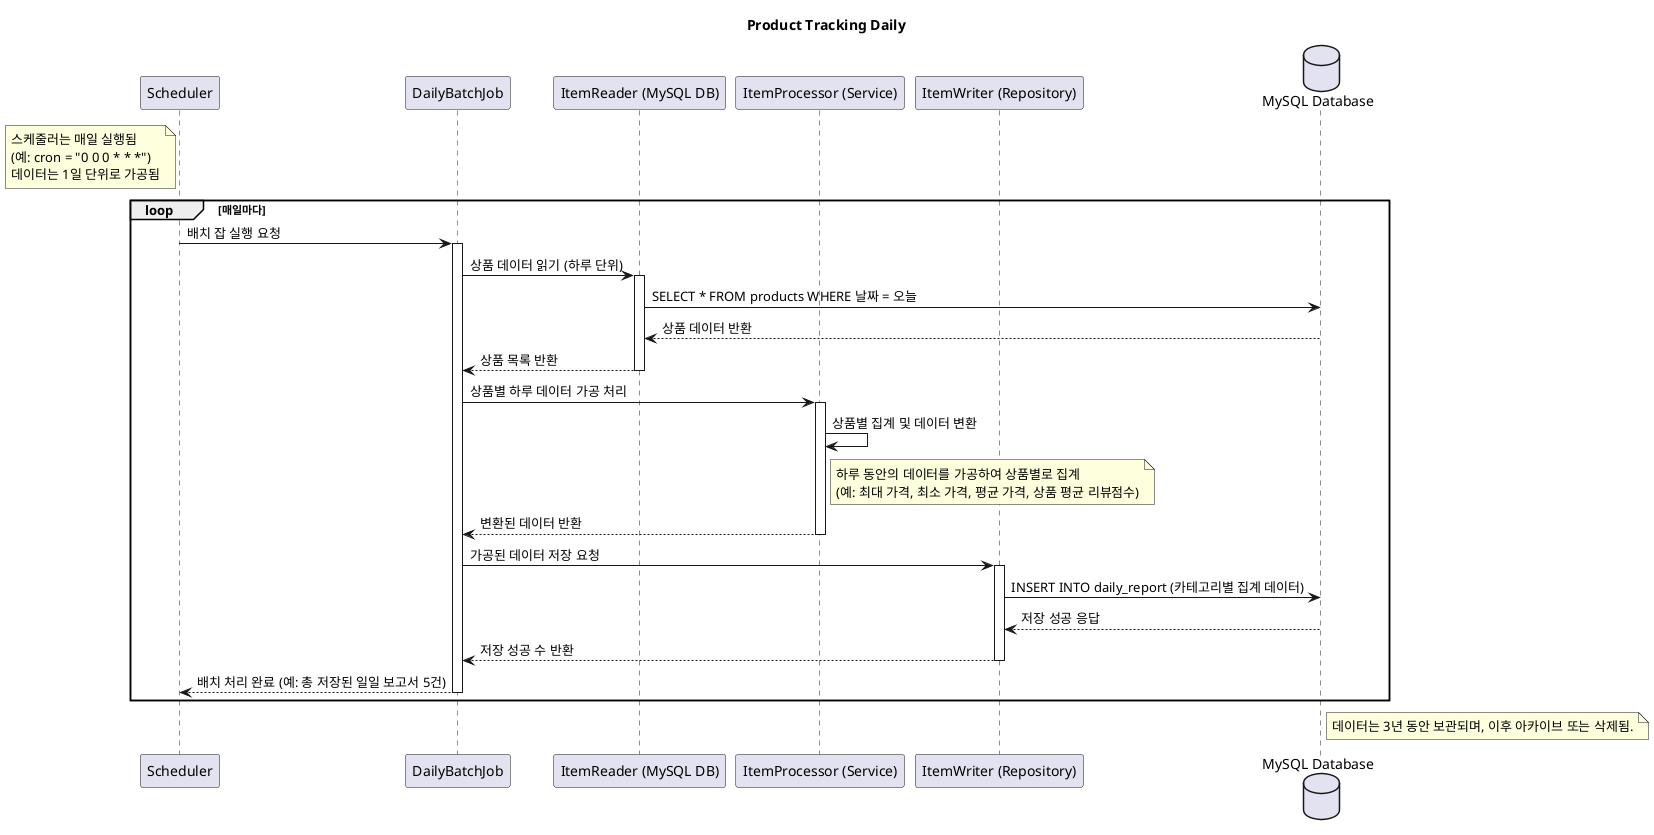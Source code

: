 @startuml
title "Product Tracking Daily"

note left of Scheduler
  스케줄러는 매일 실행됨
  (예: cron = "0 0 0 * * *")
  데이터는 1일 단위로 가공됨
end note

actor Scheduler
participant "DailyBatchJob" as DailyBatch
participant "ItemReader (MySQL DB)" as Reader
participant "ItemProcessor (Service)" as Processor
participant "ItemWriter (Repository)" as Writer
database "MySQL Database" as MySQLDB

loop 매일마다
    Scheduler -> DailyBatch : 배치 잡 실행 요청
    activate DailyBatch

    DailyBatch -> Reader : 상품 데이터 읽기 (하루 단위)
    activate Reader
    Reader -> MySQLDB : SELECT * FROM products WHERE 날짜 = 오늘
    MySQLDB --> Reader : 상품 데이터 반환
    Reader --> DailyBatch : 상품 목록 반환
    deactivate Reader

    DailyBatch -> Processor : 상품별 하루 데이터 가공 처리
    activate Processor
    Processor -> Processor : 상품별 집계 및 데이터 변환
    note right of Processor
      하루 동안의 데이터를 가공하여 상품별로 집계
      (예: 최대 가격, 최소 가격, 평균 가격, 상품 평균 리뷰점수)
    end note
    Processor --> DailyBatch : 변환된 데이터 반환
    deactivate Processor

    DailyBatch -> Writer : 가공된 데이터 저장 요청
    activate Writer
    Writer -> MySQLDB : INSERT INTO daily_report (카테고리별 집계 데이터)
    MySQLDB --> Writer : 저장 성공 응답
    Writer --> DailyBatch : 저장 성공 수 반환
    deactivate Writer

    DailyBatch --> Scheduler : 배치 처리 완료 (예: 총 저장된 일일 보고서 5건)
    deactivate DailyBatch
end loop

note right of MySQLDB
  데이터는 3년 동안 보관되며, 이후 아카이브 또는 삭제됨.
end note

@enduml
